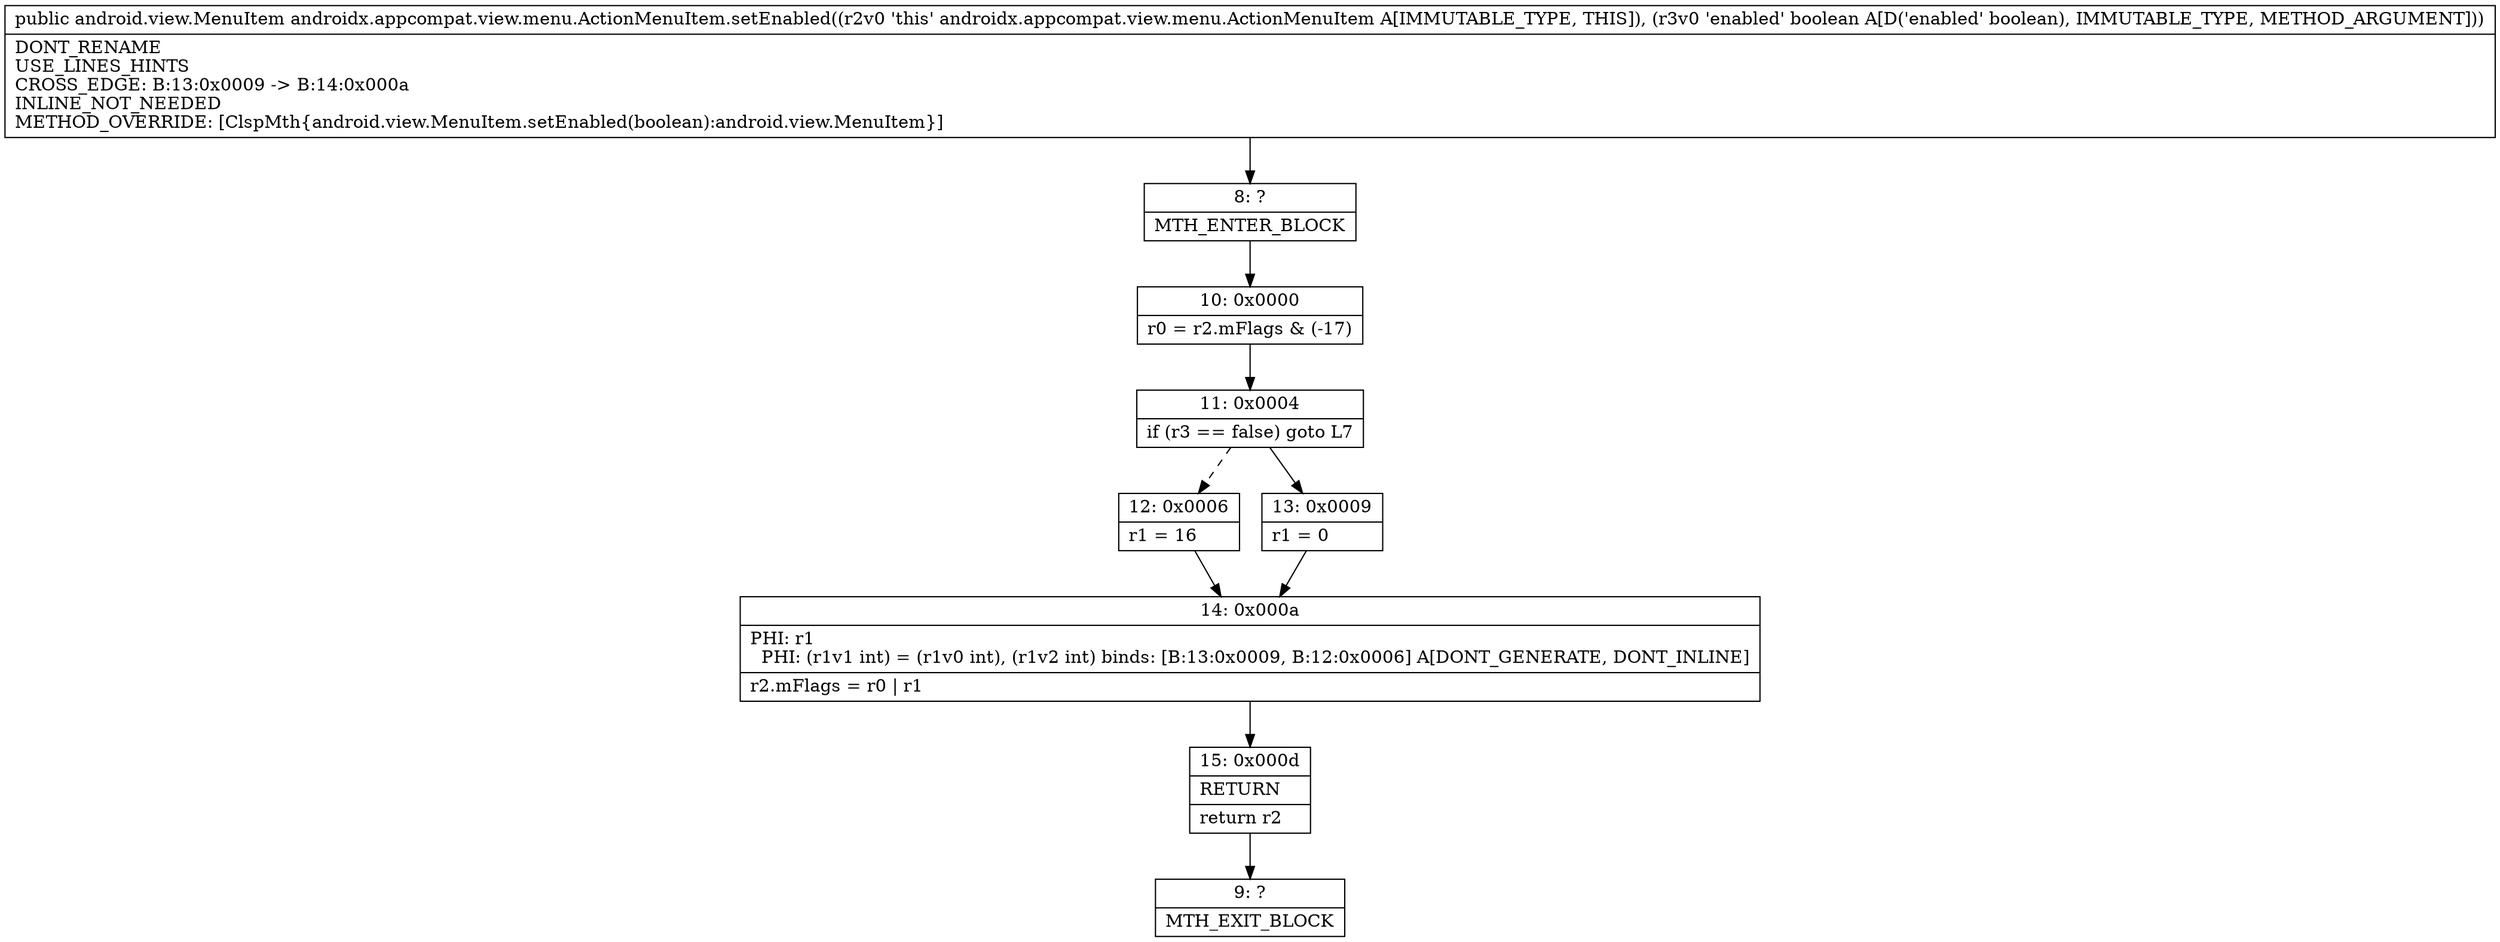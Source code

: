 digraph "CFG forandroidx.appcompat.view.menu.ActionMenuItem.setEnabled(Z)Landroid\/view\/MenuItem;" {
Node_8 [shape=record,label="{8\:\ ?|MTH_ENTER_BLOCK\l}"];
Node_10 [shape=record,label="{10\:\ 0x0000|r0 = r2.mFlags & (\-17)\l}"];
Node_11 [shape=record,label="{11\:\ 0x0004|if (r3 == false) goto L7\l}"];
Node_12 [shape=record,label="{12\:\ 0x0006|r1 = 16\l}"];
Node_14 [shape=record,label="{14\:\ 0x000a|PHI: r1 \l  PHI: (r1v1 int) = (r1v0 int), (r1v2 int) binds: [B:13:0x0009, B:12:0x0006] A[DONT_GENERATE, DONT_INLINE]\l|r2.mFlags = r0 \| r1\l}"];
Node_15 [shape=record,label="{15\:\ 0x000d|RETURN\l|return r2\l}"];
Node_9 [shape=record,label="{9\:\ ?|MTH_EXIT_BLOCK\l}"];
Node_13 [shape=record,label="{13\:\ 0x0009|r1 = 0\l}"];
MethodNode[shape=record,label="{public android.view.MenuItem androidx.appcompat.view.menu.ActionMenuItem.setEnabled((r2v0 'this' androidx.appcompat.view.menu.ActionMenuItem A[IMMUTABLE_TYPE, THIS]), (r3v0 'enabled' boolean A[D('enabled' boolean), IMMUTABLE_TYPE, METHOD_ARGUMENT]))  | DONT_RENAME\lUSE_LINES_HINTS\lCROSS_EDGE: B:13:0x0009 \-\> B:14:0x000a\lINLINE_NOT_NEEDED\lMETHOD_OVERRIDE: [ClspMth\{android.view.MenuItem.setEnabled(boolean):android.view.MenuItem\}]\l}"];
MethodNode -> Node_8;Node_8 -> Node_10;
Node_10 -> Node_11;
Node_11 -> Node_12[style=dashed];
Node_11 -> Node_13;
Node_12 -> Node_14;
Node_14 -> Node_15;
Node_15 -> Node_9;
Node_13 -> Node_14;
}

